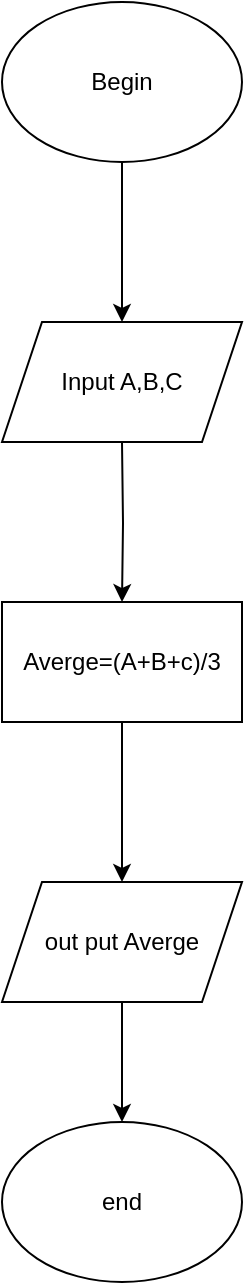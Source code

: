<mxfile version="15.4.0" type="device"><diagram id="C5RBs43oDa-KdzZeNtuy" name="Page-1"><mxGraphModel dx="852" dy="494" grid="1" gridSize="10" guides="1" tooltips="1" connect="1" arrows="1" fold="1" page="1" pageScale="1" pageWidth="827" pageHeight="1169" math="0" shadow="0"><root><mxCell id="WIyWlLk6GJQsqaUBKTNV-0"/><mxCell id="WIyWlLk6GJQsqaUBKTNV-1" parent="WIyWlLk6GJQsqaUBKTNV-0"/><mxCell id="Q0MnX64lPNZUacw_-KUL-0" style="edgeStyle=orthogonalEdgeStyle;rounded=0;orthogonalLoop=1;jettySize=auto;html=1;entryX=0.5;entryY=0;entryDx=0;entryDy=0;" edge="1" parent="WIyWlLk6GJQsqaUBKTNV-1" source="Q0MnX64lPNZUacw_-KUL-1"><mxGeometry relative="1" as="geometry"><mxPoint x="400" y="180" as="targetPoint"/></mxGeometry></mxCell><mxCell id="Q0MnX64lPNZUacw_-KUL-1" value="Begin" style="ellipse;whiteSpace=wrap;html=1;" vertex="1" parent="WIyWlLk6GJQsqaUBKTNV-1"><mxGeometry x="340" y="20" width="120" height="80" as="geometry"/></mxCell><mxCell id="Q0MnX64lPNZUacw_-KUL-2" style="edgeStyle=orthogonalEdgeStyle;rounded=0;orthogonalLoop=1;jettySize=auto;html=1;entryX=0.5;entryY=0;entryDx=0;entryDy=0;" edge="1" parent="WIyWlLk6GJQsqaUBKTNV-1" target="Q0MnX64lPNZUacw_-KUL-4"><mxGeometry relative="1" as="geometry"><mxPoint x="400" y="240" as="sourcePoint"/></mxGeometry></mxCell><mxCell id="Q0MnX64lPNZUacw_-KUL-3" style="edgeStyle=orthogonalEdgeStyle;rounded=0;orthogonalLoop=1;jettySize=auto;html=1;exitX=0.5;exitY=1;exitDx=0;exitDy=0;entryX=0.5;entryY=0;entryDx=0;entryDy=0;" edge="1" parent="WIyWlLk6GJQsqaUBKTNV-1" source="Q0MnX64lPNZUacw_-KUL-4" target="Q0MnX64lPNZUacw_-KUL-6"><mxGeometry relative="1" as="geometry"/></mxCell><mxCell id="Q0MnX64lPNZUacw_-KUL-4" value="Averge=(A+B+c)/3" style="rounded=0;whiteSpace=wrap;html=1;" vertex="1" parent="WIyWlLk6GJQsqaUBKTNV-1"><mxGeometry x="340" y="320" width="120" height="60" as="geometry"/></mxCell><mxCell id="Q0MnX64lPNZUacw_-KUL-5" style="edgeStyle=orthogonalEdgeStyle;rounded=0;orthogonalLoop=1;jettySize=auto;html=1;exitX=0.5;exitY=1;exitDx=0;exitDy=0;entryX=0.5;entryY=0;entryDx=0;entryDy=0;" edge="1" parent="WIyWlLk6GJQsqaUBKTNV-1" source="Q0MnX64lPNZUacw_-KUL-6" target="Q0MnX64lPNZUacw_-KUL-7"><mxGeometry relative="1" as="geometry"/></mxCell><mxCell id="Q0MnX64lPNZUacw_-KUL-6" value="out put Averge" style="shape=parallelogram;perimeter=parallelogramPerimeter;whiteSpace=wrap;html=1;fixedSize=1;" vertex="1" parent="WIyWlLk6GJQsqaUBKTNV-1"><mxGeometry x="340" y="460" width="120" height="60" as="geometry"/></mxCell><mxCell id="Q0MnX64lPNZUacw_-KUL-7" value="end" style="ellipse;whiteSpace=wrap;html=1;" vertex="1" parent="WIyWlLk6GJQsqaUBKTNV-1"><mxGeometry x="340" y="580" width="120" height="80" as="geometry"/></mxCell><mxCell id="Q0MnX64lPNZUacw_-KUL-8" value="Input A,B,C" style="shape=parallelogram;perimeter=parallelogramPerimeter;whiteSpace=wrap;html=1;fixedSize=1;" vertex="1" parent="WIyWlLk6GJQsqaUBKTNV-1"><mxGeometry x="340" y="180" width="120" height="60" as="geometry"/></mxCell></root></mxGraphModel></diagram></mxfile>